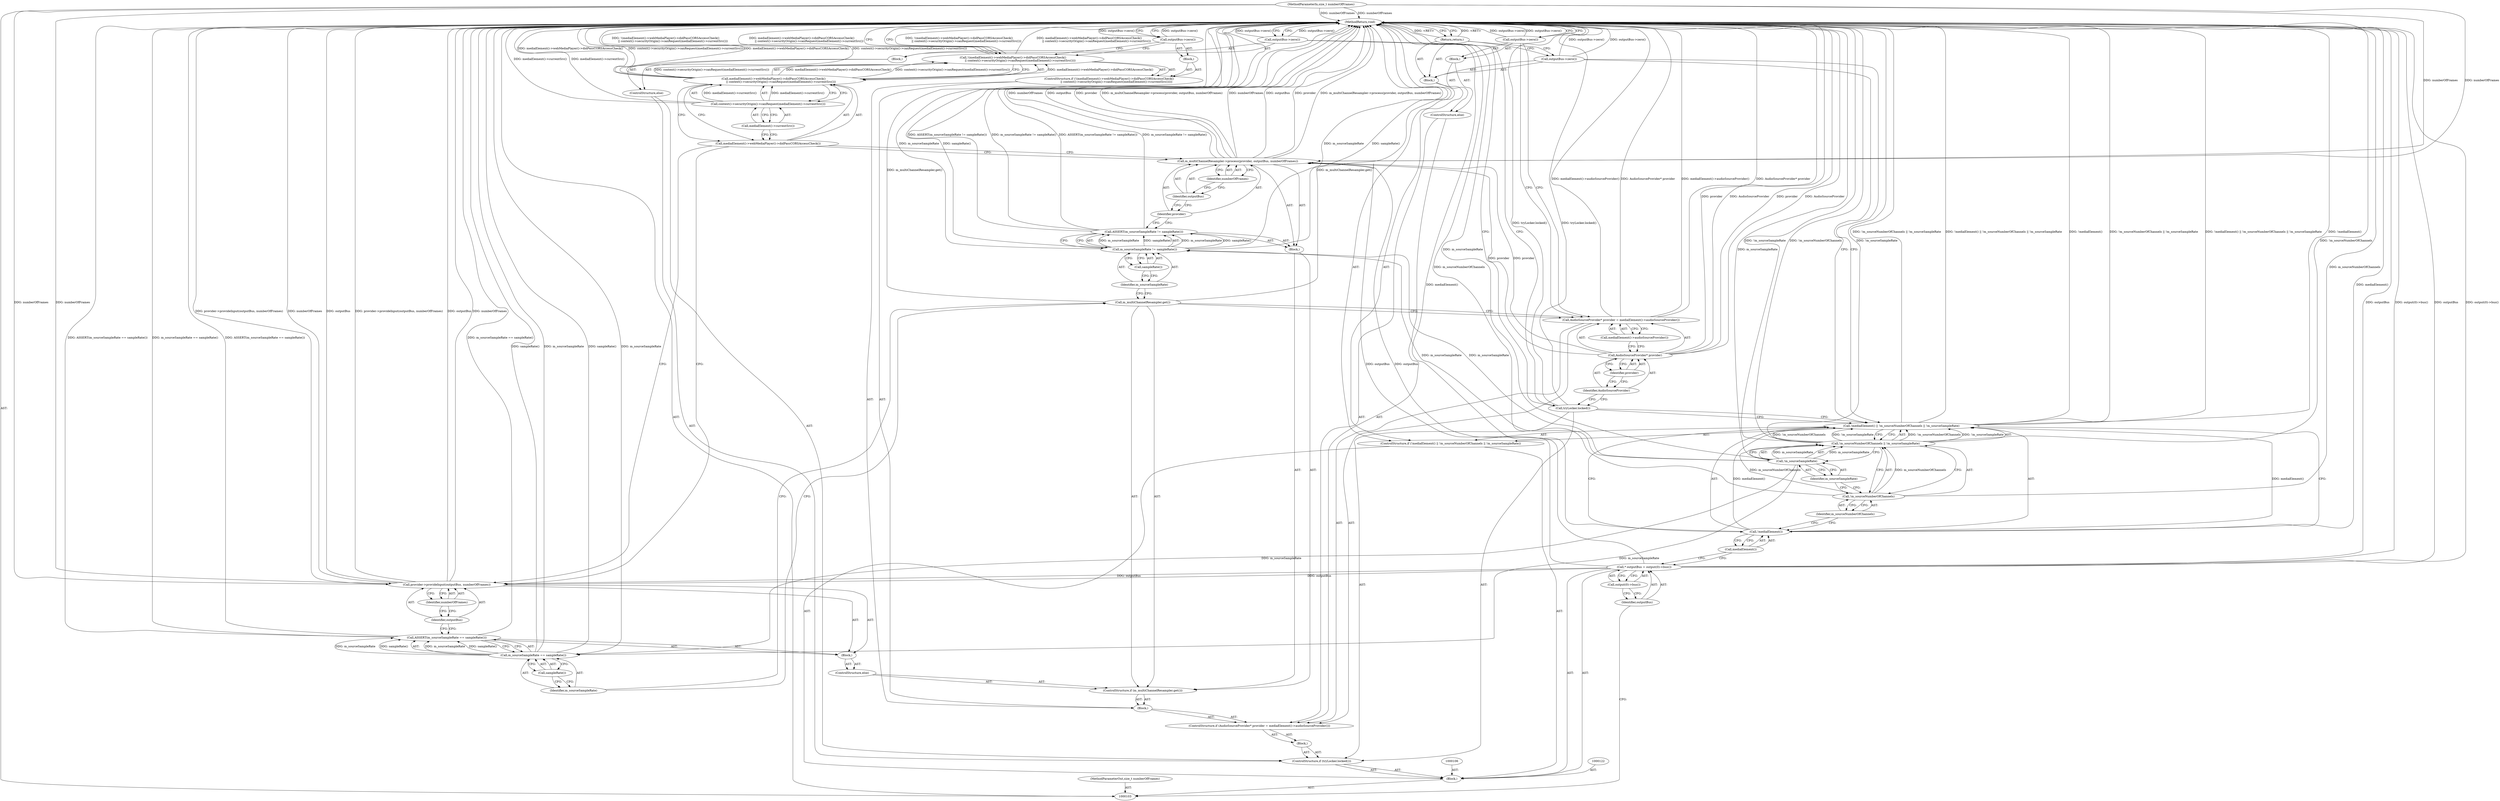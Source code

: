 digraph "0_Chrome_6834289784ed45b5524de0fb7ef43ae283b0d6d3" {
"1000167" [label="(MethodReturn,void)"];
"1000104" [label="(MethodParameterIn,size_t numberOfFrames)"];
"1000249" [label="(MethodParameterOut,size_t numberOfFrames)"];
"1000125" [label="(Block,)"];
"1000123" [label="(ControlStructure,if (tryLocker.locked()))"];
"1000124" [label="(Call,tryLocker.locked())"];
"1000127" [label="(Call,AudioSourceProvider* provider = mediaElement()->audioSourceProvider())"];
"1000128" [label="(Call,AudioSourceProvider* provider)"];
"1000129" [label="(Identifier,AudioSourceProvider)"];
"1000130" [label="(Identifier,provider)"];
"1000131" [label="(Call,mediaElement()->audioSourceProvider())"];
"1000132" [label="(Block,)"];
"1000126" [label="(ControlStructure,if (AudioSourceProvider* provider = mediaElement()->audioSourceProvider()))"];
"1000133" [label="(ControlStructure,if (m_multiChannelResampler.get()))"];
"1000134" [label="(Call,m_multiChannelResampler.get())"];
"1000135" [label="(Block,)"];
"1000136" [label="(Call,ASSERT(m_sourceSampleRate != sampleRate()))"];
"1000137" [label="(Call,m_sourceSampleRate != sampleRate())"];
"1000138" [label="(Identifier,m_sourceSampleRate)"];
"1000139" [label="(Call,sampleRate())"];
"1000140" [label="(Call,m_multiChannelResampler->process(provider, outputBus, numberOfFrames))"];
"1000141" [label="(Identifier,provider)"];
"1000142" [label="(Identifier,outputBus)"];
"1000143" [label="(Identifier,numberOfFrames)"];
"1000144" [label="(ControlStructure,else)"];
"1000145" [label="(Block,)"];
"1000146" [label="(Call,ASSERT(m_sourceSampleRate == sampleRate()))"];
"1000147" [label="(Call,m_sourceSampleRate == sampleRate())"];
"1000148" [label="(Identifier,m_sourceSampleRate)"];
"1000149" [label="(Call,sampleRate())"];
"1000105" [label="(Block,)"];
"1000150" [label="(Call,provider->provideInput(outputBus, numberOfFrames))"];
"1000151" [label="(Identifier,outputBus)"];
"1000152" [label="(Identifier,numberOfFrames)"];
"1000153" [label="(ControlStructure,if (!(mediaElement()->webMediaPlayer()->didPassCORSAccessCheck()\n                || context()->securityOrigin()->canRequest(mediaElement()->currentSrc()))))"];
"1000154" [label="(Call,!(mediaElement()->webMediaPlayer()->didPassCORSAccessCheck()\n                || context()->securityOrigin()->canRequest(mediaElement()->currentSrc())))"];
"1000155" [label="(Call,mediaElement()->webMediaPlayer()->didPassCORSAccessCheck()\n                || context()->securityOrigin()->canRequest(mediaElement()->currentSrc()))"];
"1000156" [label="(Call,mediaElement()->webMediaPlayer()->didPassCORSAccessCheck())"];
"1000157" [label="(Call,context()->securityOrigin()->canRequest(mediaElement()->currentSrc()))"];
"1000158" [label="(Call,mediaElement()->currentSrc())"];
"1000159" [label="(Block,)"];
"1000160" [label="(Call,outputBus->zero())"];
"1000161" [label="(ControlStructure,else)"];
"1000162" [label="(Block,)"];
"1000163" [label="(Call,outputBus->zero())"];
"1000107" [label="(Call,* outputBus = output(0)->bus())"];
"1000108" [label="(Identifier,outputBus)"];
"1000109" [label="(Call,output(0)->bus())"];
"1000165" [label="(Block,)"];
"1000164" [label="(ControlStructure,else)"];
"1000166" [label="(Call,outputBus->zero())"];
"1000114" [label="(Call,!m_sourceNumberOfChannels || !m_sourceSampleRate)"];
"1000115" [label="(Call,!m_sourceNumberOfChannels)"];
"1000116" [label="(Identifier,m_sourceNumberOfChannels)"];
"1000110" [label="(ControlStructure,if (!mediaElement() || !m_sourceNumberOfChannels || !m_sourceSampleRate))"];
"1000117" [label="(Call,!m_sourceSampleRate)"];
"1000118" [label="(Identifier,m_sourceSampleRate)"];
"1000119" [label="(Block,)"];
"1000111" [label="(Call,!mediaElement() || !m_sourceNumberOfChannels || !m_sourceSampleRate)"];
"1000112" [label="(Call,!mediaElement())"];
"1000113" [label="(Call,mediaElement())"];
"1000120" [label="(Call,outputBus->zero())"];
"1000121" [label="(Return,return;)"];
"1000167" -> "1000103"  [label="AST: "];
"1000167" -> "1000121"  [label="CFG: "];
"1000167" -> "1000160"  [label="CFG: "];
"1000167" -> "1000154"  [label="CFG: "];
"1000167" -> "1000163"  [label="CFG: "];
"1000167" -> "1000166"  [label="CFG: "];
"1000121" -> "1000167"  [label="DDG: <RET>"];
"1000114" -> "1000167"  [label="DDG: !m_sourceSampleRate"];
"1000114" -> "1000167"  [label="DDG: !m_sourceNumberOfChannels"];
"1000128" -> "1000167"  [label="DDG: provider"];
"1000128" -> "1000167"  [label="DDG: AudioSourceProvider"];
"1000140" -> "1000167"  [label="DDG: outputBus"];
"1000140" -> "1000167"  [label="DDG: provider"];
"1000140" -> "1000167"  [label="DDG: m_multiChannelResampler->process(provider, outputBus, numberOfFrames)"];
"1000140" -> "1000167"  [label="DDG: numberOfFrames"];
"1000107" -> "1000167"  [label="DDG: outputBus"];
"1000107" -> "1000167"  [label="DDG: output(0)->bus()"];
"1000155" -> "1000167"  [label="DDG: context()->securityOrigin()->canRequest(mediaElement()->currentSrc())"];
"1000155" -> "1000167"  [label="DDG: mediaElement()->webMediaPlayer()->didPassCORSAccessCheck()"];
"1000104" -> "1000167"  [label="DDG: numberOfFrames"];
"1000117" -> "1000167"  [label="DDG: m_sourceSampleRate"];
"1000111" -> "1000167"  [label="DDG: !mediaElement()"];
"1000111" -> "1000167"  [label="DDG: !m_sourceNumberOfChannels || !m_sourceSampleRate"];
"1000111" -> "1000167"  [label="DDG: !mediaElement() || !m_sourceNumberOfChannels || !m_sourceSampleRate"];
"1000154" -> "1000167"  [label="DDG: !(mediaElement()->webMediaPlayer()->didPassCORSAccessCheck()\n                || context()->securityOrigin()->canRequest(mediaElement()->currentSrc()))"];
"1000154" -> "1000167"  [label="DDG: mediaElement()->webMediaPlayer()->didPassCORSAccessCheck()\n                || context()->securityOrigin()->canRequest(mediaElement()->currentSrc())"];
"1000150" -> "1000167"  [label="DDG: provider->provideInput(outputBus, numberOfFrames)"];
"1000150" -> "1000167"  [label="DDG: outputBus"];
"1000150" -> "1000167"  [label="DDG: numberOfFrames"];
"1000160" -> "1000167"  [label="DDG: outputBus->zero()"];
"1000137" -> "1000167"  [label="DDG: sampleRate()"];
"1000137" -> "1000167"  [label="DDG: m_sourceSampleRate"];
"1000166" -> "1000167"  [label="DDG: outputBus->zero()"];
"1000157" -> "1000167"  [label="DDG: mediaElement()->currentSrc()"];
"1000134" -> "1000167"  [label="DDG: m_multiChannelResampler.get()"];
"1000147" -> "1000167"  [label="DDG: sampleRate()"];
"1000147" -> "1000167"  [label="DDG: m_sourceSampleRate"];
"1000112" -> "1000167"  [label="DDG: mediaElement()"];
"1000120" -> "1000167"  [label="DDG: outputBus->zero()"];
"1000136" -> "1000167"  [label="DDG: ASSERT(m_sourceSampleRate != sampleRate())"];
"1000136" -> "1000167"  [label="DDG: m_sourceSampleRate != sampleRate()"];
"1000127" -> "1000167"  [label="DDG: AudioSourceProvider* provider"];
"1000127" -> "1000167"  [label="DDG: mediaElement()->audioSourceProvider()"];
"1000163" -> "1000167"  [label="DDG: outputBus->zero()"];
"1000146" -> "1000167"  [label="DDG: ASSERT(m_sourceSampleRate == sampleRate())"];
"1000146" -> "1000167"  [label="DDG: m_sourceSampleRate == sampleRate()"];
"1000115" -> "1000167"  [label="DDG: m_sourceNumberOfChannels"];
"1000124" -> "1000167"  [label="DDG: tryLocker.locked()"];
"1000104" -> "1000103"  [label="AST: "];
"1000104" -> "1000167"  [label="DDG: numberOfFrames"];
"1000104" -> "1000140"  [label="DDG: numberOfFrames"];
"1000104" -> "1000150"  [label="DDG: numberOfFrames"];
"1000249" -> "1000103"  [label="AST: "];
"1000125" -> "1000123"  [label="AST: "];
"1000126" -> "1000125"  [label="AST: "];
"1000123" -> "1000105"  [label="AST: "];
"1000124" -> "1000123"  [label="AST: "];
"1000125" -> "1000123"  [label="AST: "];
"1000164" -> "1000123"  [label="AST: "];
"1000124" -> "1000123"  [label="AST: "];
"1000124" -> "1000111"  [label="CFG: "];
"1000129" -> "1000124"  [label="CFG: "];
"1000166" -> "1000124"  [label="CFG: "];
"1000124" -> "1000167"  [label="DDG: tryLocker.locked()"];
"1000127" -> "1000126"  [label="AST: "];
"1000127" -> "1000131"  [label="CFG: "];
"1000128" -> "1000127"  [label="AST: "];
"1000131" -> "1000127"  [label="AST: "];
"1000134" -> "1000127"  [label="CFG: "];
"1000163" -> "1000127"  [label="CFG: "];
"1000127" -> "1000167"  [label="DDG: AudioSourceProvider* provider"];
"1000127" -> "1000167"  [label="DDG: mediaElement()->audioSourceProvider()"];
"1000128" -> "1000127"  [label="AST: "];
"1000128" -> "1000130"  [label="CFG: "];
"1000129" -> "1000128"  [label="AST: "];
"1000130" -> "1000128"  [label="AST: "];
"1000131" -> "1000128"  [label="CFG: "];
"1000128" -> "1000167"  [label="DDG: provider"];
"1000128" -> "1000167"  [label="DDG: AudioSourceProvider"];
"1000128" -> "1000140"  [label="DDG: provider"];
"1000129" -> "1000128"  [label="AST: "];
"1000129" -> "1000124"  [label="CFG: "];
"1000130" -> "1000129"  [label="CFG: "];
"1000130" -> "1000128"  [label="AST: "];
"1000130" -> "1000129"  [label="CFG: "];
"1000128" -> "1000130"  [label="CFG: "];
"1000131" -> "1000127"  [label="AST: "];
"1000131" -> "1000128"  [label="CFG: "];
"1000127" -> "1000131"  [label="CFG: "];
"1000132" -> "1000126"  [label="AST: "];
"1000133" -> "1000132"  [label="AST: "];
"1000153" -> "1000132"  [label="AST: "];
"1000126" -> "1000125"  [label="AST: "];
"1000127" -> "1000126"  [label="AST: "];
"1000132" -> "1000126"  [label="AST: "];
"1000161" -> "1000126"  [label="AST: "];
"1000133" -> "1000132"  [label="AST: "];
"1000134" -> "1000133"  [label="AST: "];
"1000135" -> "1000133"  [label="AST: "];
"1000144" -> "1000133"  [label="AST: "];
"1000134" -> "1000133"  [label="AST: "];
"1000134" -> "1000127"  [label="CFG: "];
"1000138" -> "1000134"  [label="CFG: "];
"1000148" -> "1000134"  [label="CFG: "];
"1000134" -> "1000167"  [label="DDG: m_multiChannelResampler.get()"];
"1000135" -> "1000133"  [label="AST: "];
"1000136" -> "1000135"  [label="AST: "];
"1000140" -> "1000135"  [label="AST: "];
"1000136" -> "1000135"  [label="AST: "];
"1000136" -> "1000137"  [label="CFG: "];
"1000137" -> "1000136"  [label="AST: "];
"1000141" -> "1000136"  [label="CFG: "];
"1000136" -> "1000167"  [label="DDG: ASSERT(m_sourceSampleRate != sampleRate())"];
"1000136" -> "1000167"  [label="DDG: m_sourceSampleRate != sampleRate()"];
"1000137" -> "1000136"  [label="DDG: m_sourceSampleRate"];
"1000137" -> "1000136"  [label="DDG: sampleRate()"];
"1000137" -> "1000136"  [label="AST: "];
"1000137" -> "1000139"  [label="CFG: "];
"1000138" -> "1000137"  [label="AST: "];
"1000139" -> "1000137"  [label="AST: "];
"1000136" -> "1000137"  [label="CFG: "];
"1000137" -> "1000167"  [label="DDG: sampleRate()"];
"1000137" -> "1000167"  [label="DDG: m_sourceSampleRate"];
"1000137" -> "1000136"  [label="DDG: m_sourceSampleRate"];
"1000137" -> "1000136"  [label="DDG: sampleRate()"];
"1000117" -> "1000137"  [label="DDG: m_sourceSampleRate"];
"1000138" -> "1000137"  [label="AST: "];
"1000138" -> "1000134"  [label="CFG: "];
"1000139" -> "1000138"  [label="CFG: "];
"1000139" -> "1000137"  [label="AST: "];
"1000139" -> "1000138"  [label="CFG: "];
"1000137" -> "1000139"  [label="CFG: "];
"1000140" -> "1000135"  [label="AST: "];
"1000140" -> "1000143"  [label="CFG: "];
"1000141" -> "1000140"  [label="AST: "];
"1000142" -> "1000140"  [label="AST: "];
"1000143" -> "1000140"  [label="AST: "];
"1000156" -> "1000140"  [label="CFG: "];
"1000140" -> "1000167"  [label="DDG: outputBus"];
"1000140" -> "1000167"  [label="DDG: provider"];
"1000140" -> "1000167"  [label="DDG: m_multiChannelResampler->process(provider, outputBus, numberOfFrames)"];
"1000140" -> "1000167"  [label="DDG: numberOfFrames"];
"1000128" -> "1000140"  [label="DDG: provider"];
"1000107" -> "1000140"  [label="DDG: outputBus"];
"1000104" -> "1000140"  [label="DDG: numberOfFrames"];
"1000141" -> "1000140"  [label="AST: "];
"1000141" -> "1000136"  [label="CFG: "];
"1000142" -> "1000141"  [label="CFG: "];
"1000142" -> "1000140"  [label="AST: "];
"1000142" -> "1000141"  [label="CFG: "];
"1000143" -> "1000142"  [label="CFG: "];
"1000143" -> "1000140"  [label="AST: "];
"1000143" -> "1000142"  [label="CFG: "];
"1000140" -> "1000143"  [label="CFG: "];
"1000144" -> "1000133"  [label="AST: "];
"1000145" -> "1000144"  [label="AST: "];
"1000145" -> "1000144"  [label="AST: "];
"1000146" -> "1000145"  [label="AST: "];
"1000150" -> "1000145"  [label="AST: "];
"1000146" -> "1000145"  [label="AST: "];
"1000146" -> "1000147"  [label="CFG: "];
"1000147" -> "1000146"  [label="AST: "];
"1000151" -> "1000146"  [label="CFG: "];
"1000146" -> "1000167"  [label="DDG: ASSERT(m_sourceSampleRate == sampleRate())"];
"1000146" -> "1000167"  [label="DDG: m_sourceSampleRate == sampleRate()"];
"1000147" -> "1000146"  [label="DDG: m_sourceSampleRate"];
"1000147" -> "1000146"  [label="DDG: sampleRate()"];
"1000147" -> "1000146"  [label="AST: "];
"1000147" -> "1000149"  [label="CFG: "];
"1000148" -> "1000147"  [label="AST: "];
"1000149" -> "1000147"  [label="AST: "];
"1000146" -> "1000147"  [label="CFG: "];
"1000147" -> "1000167"  [label="DDG: sampleRate()"];
"1000147" -> "1000167"  [label="DDG: m_sourceSampleRate"];
"1000147" -> "1000146"  [label="DDG: m_sourceSampleRate"];
"1000147" -> "1000146"  [label="DDG: sampleRate()"];
"1000117" -> "1000147"  [label="DDG: m_sourceSampleRate"];
"1000148" -> "1000147"  [label="AST: "];
"1000148" -> "1000134"  [label="CFG: "];
"1000149" -> "1000148"  [label="CFG: "];
"1000149" -> "1000147"  [label="AST: "];
"1000149" -> "1000148"  [label="CFG: "];
"1000147" -> "1000149"  [label="CFG: "];
"1000105" -> "1000103"  [label="AST: "];
"1000106" -> "1000105"  [label="AST: "];
"1000107" -> "1000105"  [label="AST: "];
"1000110" -> "1000105"  [label="AST: "];
"1000122" -> "1000105"  [label="AST: "];
"1000123" -> "1000105"  [label="AST: "];
"1000150" -> "1000145"  [label="AST: "];
"1000150" -> "1000152"  [label="CFG: "];
"1000151" -> "1000150"  [label="AST: "];
"1000152" -> "1000150"  [label="AST: "];
"1000156" -> "1000150"  [label="CFG: "];
"1000150" -> "1000167"  [label="DDG: provider->provideInput(outputBus, numberOfFrames)"];
"1000150" -> "1000167"  [label="DDG: outputBus"];
"1000150" -> "1000167"  [label="DDG: numberOfFrames"];
"1000107" -> "1000150"  [label="DDG: outputBus"];
"1000104" -> "1000150"  [label="DDG: numberOfFrames"];
"1000151" -> "1000150"  [label="AST: "];
"1000151" -> "1000146"  [label="CFG: "];
"1000152" -> "1000151"  [label="CFG: "];
"1000152" -> "1000150"  [label="AST: "];
"1000152" -> "1000151"  [label="CFG: "];
"1000150" -> "1000152"  [label="CFG: "];
"1000153" -> "1000132"  [label="AST: "];
"1000154" -> "1000153"  [label="AST: "];
"1000159" -> "1000153"  [label="AST: "];
"1000154" -> "1000153"  [label="AST: "];
"1000154" -> "1000155"  [label="CFG: "];
"1000155" -> "1000154"  [label="AST: "];
"1000160" -> "1000154"  [label="CFG: "];
"1000167" -> "1000154"  [label="CFG: "];
"1000154" -> "1000167"  [label="DDG: !(mediaElement()->webMediaPlayer()->didPassCORSAccessCheck()\n                || context()->securityOrigin()->canRequest(mediaElement()->currentSrc()))"];
"1000154" -> "1000167"  [label="DDG: mediaElement()->webMediaPlayer()->didPassCORSAccessCheck()\n                || context()->securityOrigin()->canRequest(mediaElement()->currentSrc())"];
"1000155" -> "1000154"  [label="DDG: mediaElement()->webMediaPlayer()->didPassCORSAccessCheck()"];
"1000155" -> "1000154"  [label="DDG: context()->securityOrigin()->canRequest(mediaElement()->currentSrc())"];
"1000155" -> "1000154"  [label="AST: "];
"1000155" -> "1000156"  [label="CFG: "];
"1000155" -> "1000157"  [label="CFG: "];
"1000156" -> "1000155"  [label="AST: "];
"1000157" -> "1000155"  [label="AST: "];
"1000154" -> "1000155"  [label="CFG: "];
"1000155" -> "1000167"  [label="DDG: context()->securityOrigin()->canRequest(mediaElement()->currentSrc())"];
"1000155" -> "1000167"  [label="DDG: mediaElement()->webMediaPlayer()->didPassCORSAccessCheck()"];
"1000155" -> "1000154"  [label="DDG: mediaElement()->webMediaPlayer()->didPassCORSAccessCheck()"];
"1000155" -> "1000154"  [label="DDG: context()->securityOrigin()->canRequest(mediaElement()->currentSrc())"];
"1000157" -> "1000155"  [label="DDG: mediaElement()->currentSrc()"];
"1000156" -> "1000155"  [label="AST: "];
"1000156" -> "1000140"  [label="CFG: "];
"1000156" -> "1000150"  [label="CFG: "];
"1000158" -> "1000156"  [label="CFG: "];
"1000155" -> "1000156"  [label="CFG: "];
"1000157" -> "1000155"  [label="AST: "];
"1000157" -> "1000158"  [label="CFG: "];
"1000158" -> "1000157"  [label="AST: "];
"1000155" -> "1000157"  [label="CFG: "];
"1000157" -> "1000167"  [label="DDG: mediaElement()->currentSrc()"];
"1000157" -> "1000155"  [label="DDG: mediaElement()->currentSrc()"];
"1000158" -> "1000157"  [label="AST: "];
"1000158" -> "1000156"  [label="CFG: "];
"1000157" -> "1000158"  [label="CFG: "];
"1000159" -> "1000153"  [label="AST: "];
"1000160" -> "1000159"  [label="AST: "];
"1000160" -> "1000159"  [label="AST: "];
"1000160" -> "1000154"  [label="CFG: "];
"1000167" -> "1000160"  [label="CFG: "];
"1000160" -> "1000167"  [label="DDG: outputBus->zero()"];
"1000161" -> "1000126"  [label="AST: "];
"1000162" -> "1000161"  [label="AST: "];
"1000162" -> "1000161"  [label="AST: "];
"1000163" -> "1000162"  [label="AST: "];
"1000163" -> "1000162"  [label="AST: "];
"1000163" -> "1000127"  [label="CFG: "];
"1000167" -> "1000163"  [label="CFG: "];
"1000163" -> "1000167"  [label="DDG: outputBus->zero()"];
"1000107" -> "1000105"  [label="AST: "];
"1000107" -> "1000109"  [label="CFG: "];
"1000108" -> "1000107"  [label="AST: "];
"1000109" -> "1000107"  [label="AST: "];
"1000113" -> "1000107"  [label="CFG: "];
"1000107" -> "1000167"  [label="DDG: outputBus"];
"1000107" -> "1000167"  [label="DDG: output(0)->bus()"];
"1000107" -> "1000140"  [label="DDG: outputBus"];
"1000107" -> "1000150"  [label="DDG: outputBus"];
"1000108" -> "1000107"  [label="AST: "];
"1000108" -> "1000103"  [label="CFG: "];
"1000109" -> "1000108"  [label="CFG: "];
"1000109" -> "1000107"  [label="AST: "];
"1000109" -> "1000108"  [label="CFG: "];
"1000107" -> "1000109"  [label="CFG: "];
"1000165" -> "1000164"  [label="AST: "];
"1000166" -> "1000165"  [label="AST: "];
"1000164" -> "1000123"  [label="AST: "];
"1000165" -> "1000164"  [label="AST: "];
"1000166" -> "1000165"  [label="AST: "];
"1000166" -> "1000124"  [label="CFG: "];
"1000167" -> "1000166"  [label="CFG: "];
"1000166" -> "1000167"  [label="DDG: outputBus->zero()"];
"1000114" -> "1000111"  [label="AST: "];
"1000114" -> "1000115"  [label="CFG: "];
"1000114" -> "1000117"  [label="CFG: "];
"1000115" -> "1000114"  [label="AST: "];
"1000117" -> "1000114"  [label="AST: "];
"1000111" -> "1000114"  [label="CFG: "];
"1000114" -> "1000167"  [label="DDG: !m_sourceSampleRate"];
"1000114" -> "1000167"  [label="DDG: !m_sourceNumberOfChannels"];
"1000114" -> "1000111"  [label="DDG: !m_sourceNumberOfChannels"];
"1000114" -> "1000111"  [label="DDG: !m_sourceSampleRate"];
"1000115" -> "1000114"  [label="DDG: m_sourceNumberOfChannels"];
"1000117" -> "1000114"  [label="DDG: m_sourceSampleRate"];
"1000115" -> "1000114"  [label="AST: "];
"1000115" -> "1000116"  [label="CFG: "];
"1000116" -> "1000115"  [label="AST: "];
"1000118" -> "1000115"  [label="CFG: "];
"1000114" -> "1000115"  [label="CFG: "];
"1000115" -> "1000167"  [label="DDG: m_sourceNumberOfChannels"];
"1000115" -> "1000114"  [label="DDG: m_sourceNumberOfChannels"];
"1000116" -> "1000115"  [label="AST: "];
"1000116" -> "1000112"  [label="CFG: "];
"1000115" -> "1000116"  [label="CFG: "];
"1000110" -> "1000105"  [label="AST: "];
"1000111" -> "1000110"  [label="AST: "];
"1000119" -> "1000110"  [label="AST: "];
"1000117" -> "1000114"  [label="AST: "];
"1000117" -> "1000118"  [label="CFG: "];
"1000118" -> "1000117"  [label="AST: "];
"1000114" -> "1000117"  [label="CFG: "];
"1000117" -> "1000167"  [label="DDG: m_sourceSampleRate"];
"1000117" -> "1000114"  [label="DDG: m_sourceSampleRate"];
"1000117" -> "1000137"  [label="DDG: m_sourceSampleRate"];
"1000117" -> "1000147"  [label="DDG: m_sourceSampleRate"];
"1000118" -> "1000117"  [label="AST: "];
"1000118" -> "1000115"  [label="CFG: "];
"1000117" -> "1000118"  [label="CFG: "];
"1000119" -> "1000110"  [label="AST: "];
"1000120" -> "1000119"  [label="AST: "];
"1000121" -> "1000119"  [label="AST: "];
"1000111" -> "1000110"  [label="AST: "];
"1000111" -> "1000112"  [label="CFG: "];
"1000111" -> "1000114"  [label="CFG: "];
"1000112" -> "1000111"  [label="AST: "];
"1000114" -> "1000111"  [label="AST: "];
"1000120" -> "1000111"  [label="CFG: "];
"1000124" -> "1000111"  [label="CFG: "];
"1000111" -> "1000167"  [label="DDG: !mediaElement()"];
"1000111" -> "1000167"  [label="DDG: !m_sourceNumberOfChannels || !m_sourceSampleRate"];
"1000111" -> "1000167"  [label="DDG: !mediaElement() || !m_sourceNumberOfChannels || !m_sourceSampleRate"];
"1000112" -> "1000111"  [label="DDG: mediaElement()"];
"1000114" -> "1000111"  [label="DDG: !m_sourceNumberOfChannels"];
"1000114" -> "1000111"  [label="DDG: !m_sourceSampleRate"];
"1000112" -> "1000111"  [label="AST: "];
"1000112" -> "1000113"  [label="CFG: "];
"1000113" -> "1000112"  [label="AST: "];
"1000116" -> "1000112"  [label="CFG: "];
"1000111" -> "1000112"  [label="CFG: "];
"1000112" -> "1000167"  [label="DDG: mediaElement()"];
"1000112" -> "1000111"  [label="DDG: mediaElement()"];
"1000113" -> "1000112"  [label="AST: "];
"1000113" -> "1000107"  [label="CFG: "];
"1000112" -> "1000113"  [label="CFG: "];
"1000120" -> "1000119"  [label="AST: "];
"1000120" -> "1000111"  [label="CFG: "];
"1000121" -> "1000120"  [label="CFG: "];
"1000120" -> "1000167"  [label="DDG: outputBus->zero()"];
"1000121" -> "1000119"  [label="AST: "];
"1000121" -> "1000120"  [label="CFG: "];
"1000167" -> "1000121"  [label="CFG: "];
"1000121" -> "1000167"  [label="DDG: <RET>"];
}
